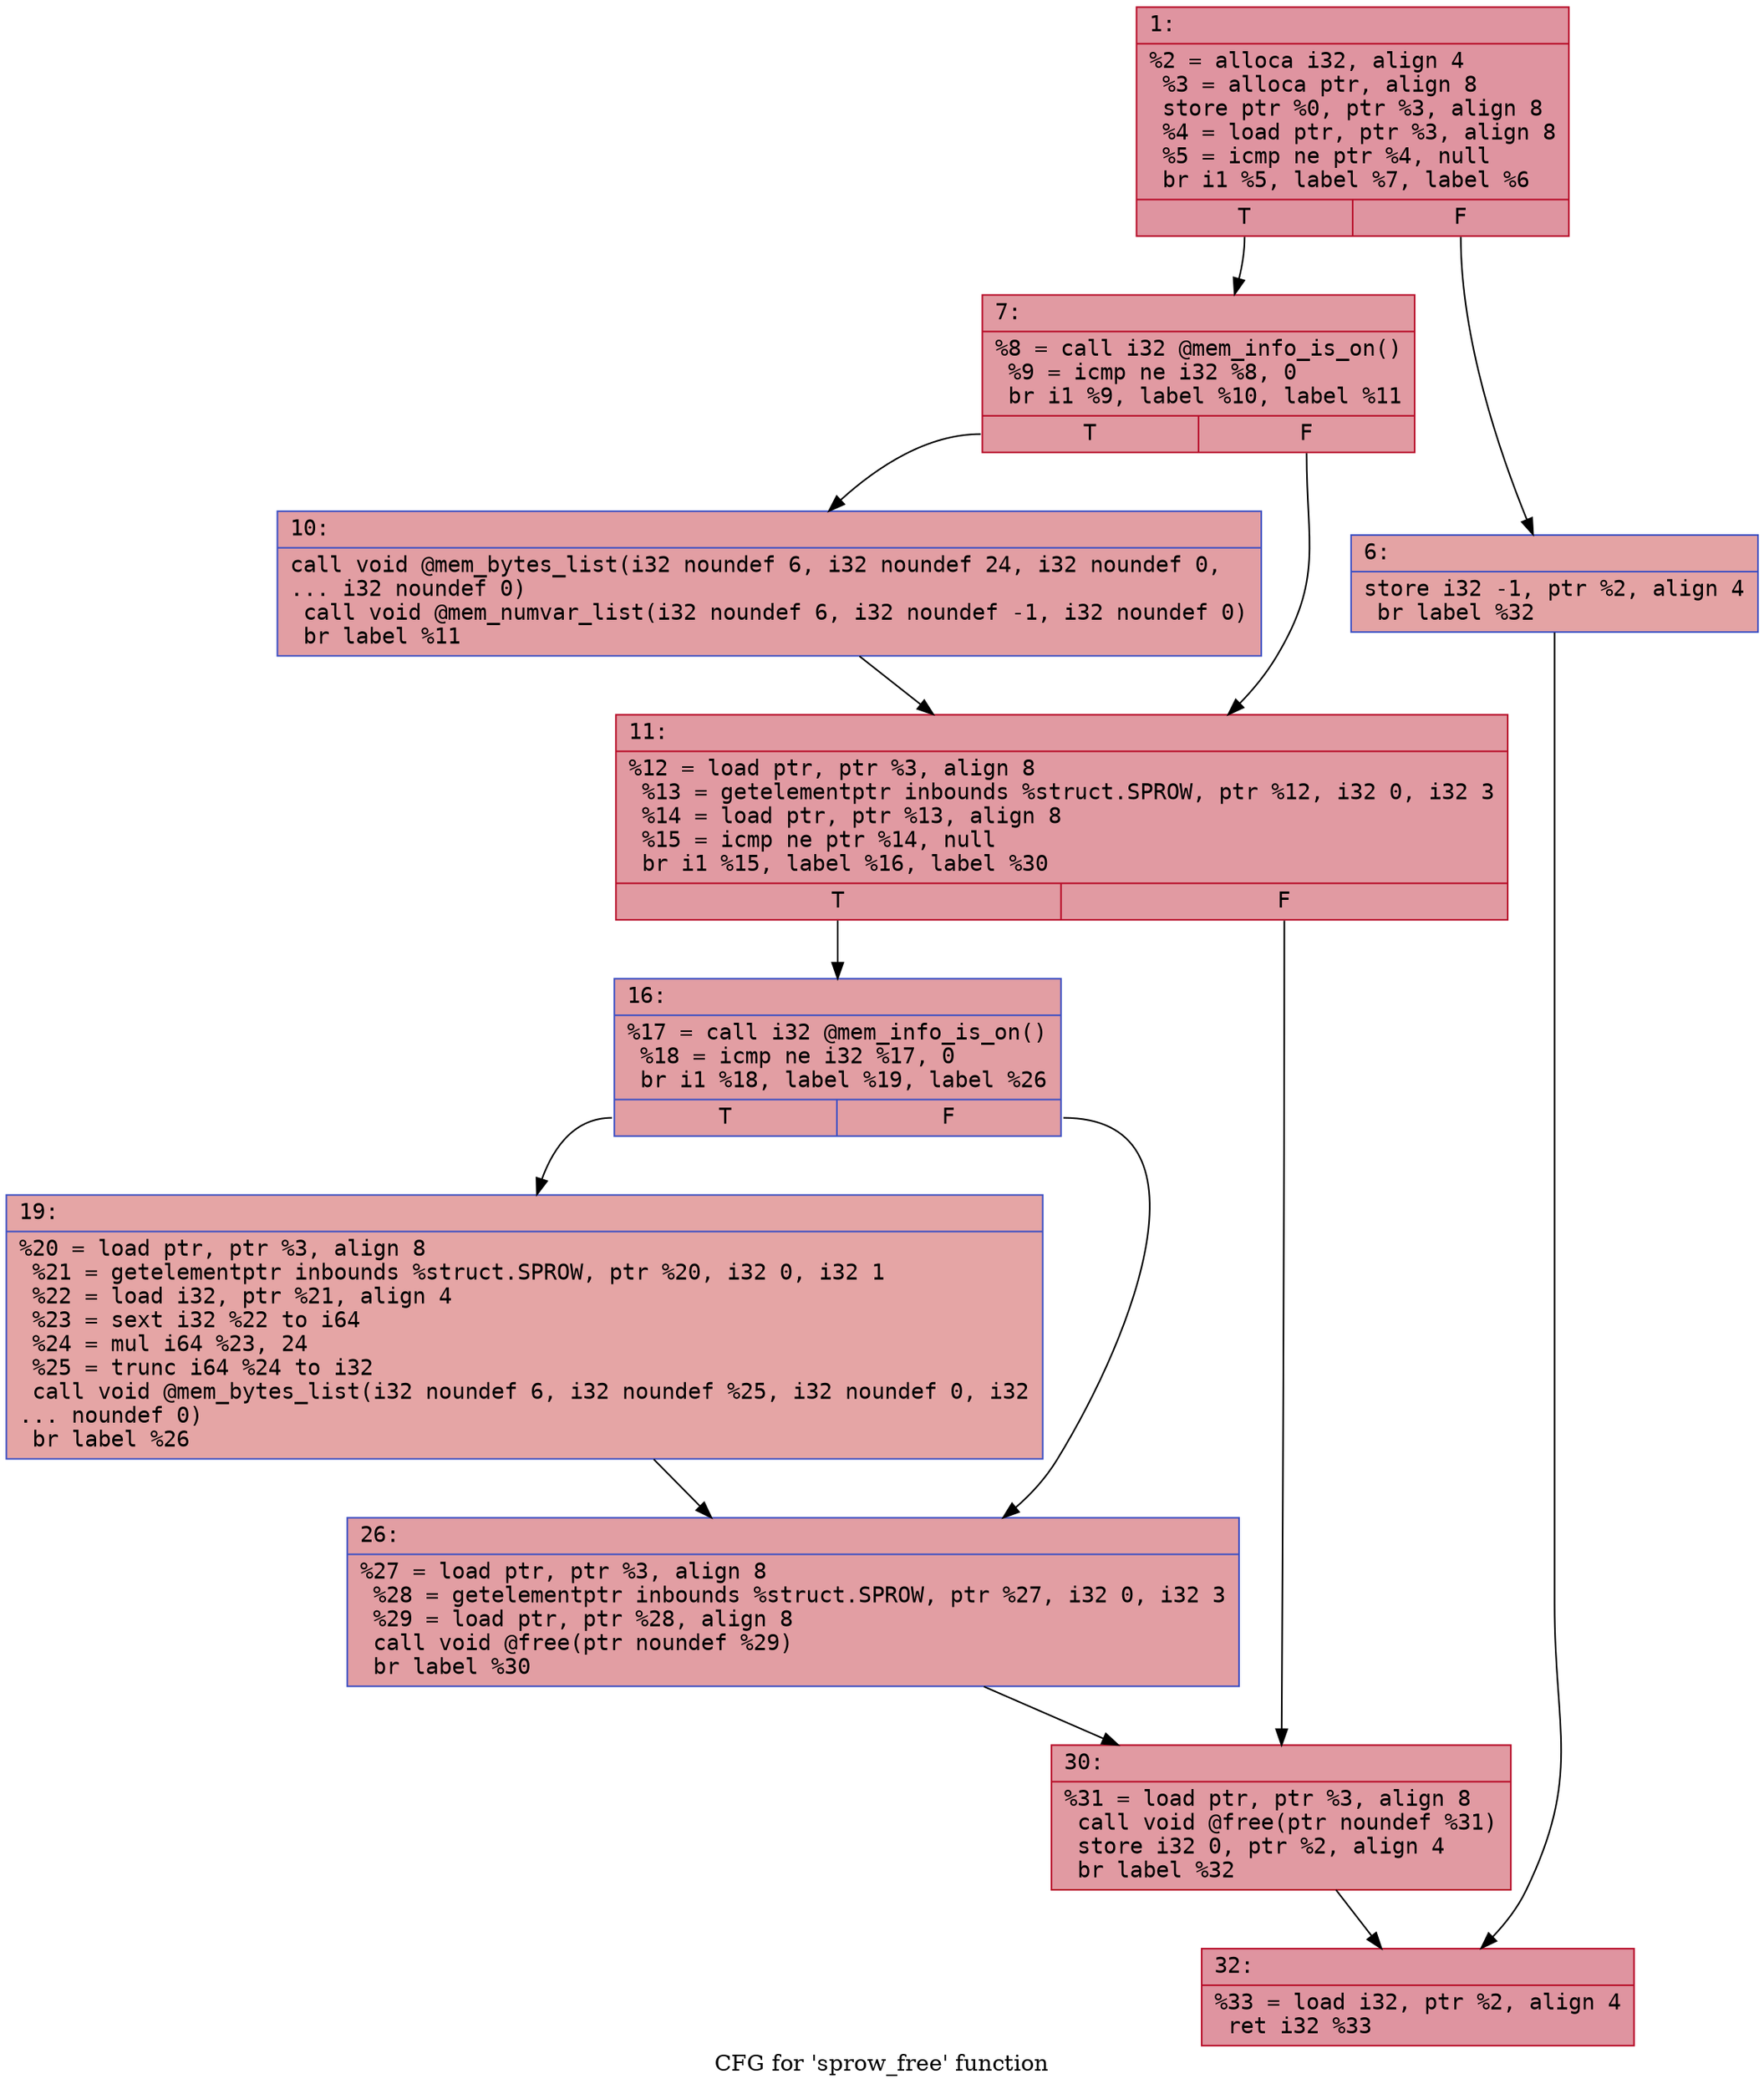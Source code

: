 digraph "CFG for 'sprow_free' function" {
	label="CFG for 'sprow_free' function";

	Node0x60000254c190 [shape=record,color="#b70d28ff", style=filled, fillcolor="#b70d2870" fontname="Courier",label="{1:\l|  %2 = alloca i32, align 4\l  %3 = alloca ptr, align 8\l  store ptr %0, ptr %3, align 8\l  %4 = load ptr, ptr %3, align 8\l  %5 = icmp ne ptr %4, null\l  br i1 %5, label %7, label %6\l|{<s0>T|<s1>F}}"];
	Node0x60000254c190:s0 -> Node0x60000254c230[tooltip="1 -> 7\nProbability 62.50%" ];
	Node0x60000254c190:s1 -> Node0x60000254c1e0[tooltip="1 -> 6\nProbability 37.50%" ];
	Node0x60000254c1e0 [shape=record,color="#3d50c3ff", style=filled, fillcolor="#c32e3170" fontname="Courier",label="{6:\l|  store i32 -1, ptr %2, align 4\l  br label %32\l}"];
	Node0x60000254c1e0 -> Node0x60000254c460[tooltip="6 -> 32\nProbability 100.00%" ];
	Node0x60000254c230 [shape=record,color="#b70d28ff", style=filled, fillcolor="#bb1b2c70" fontname="Courier",label="{7:\l|  %8 = call i32 @mem_info_is_on()\l  %9 = icmp ne i32 %8, 0\l  br i1 %9, label %10, label %11\l|{<s0>T|<s1>F}}"];
	Node0x60000254c230:s0 -> Node0x60000254c280[tooltip="7 -> 10\nProbability 62.50%" ];
	Node0x60000254c230:s1 -> Node0x60000254c2d0[tooltip="7 -> 11\nProbability 37.50%" ];
	Node0x60000254c280 [shape=record,color="#3d50c3ff", style=filled, fillcolor="#be242e70" fontname="Courier",label="{10:\l|  call void @mem_bytes_list(i32 noundef 6, i32 noundef 24, i32 noundef 0,\l... i32 noundef 0)\l  call void @mem_numvar_list(i32 noundef 6, i32 noundef -1, i32 noundef 0)\l  br label %11\l}"];
	Node0x60000254c280 -> Node0x60000254c2d0[tooltip="10 -> 11\nProbability 100.00%" ];
	Node0x60000254c2d0 [shape=record,color="#b70d28ff", style=filled, fillcolor="#bb1b2c70" fontname="Courier",label="{11:\l|  %12 = load ptr, ptr %3, align 8\l  %13 = getelementptr inbounds %struct.SPROW, ptr %12, i32 0, i32 3\l  %14 = load ptr, ptr %13, align 8\l  %15 = icmp ne ptr %14, null\l  br i1 %15, label %16, label %30\l|{<s0>T|<s1>F}}"];
	Node0x60000254c2d0:s0 -> Node0x60000254c320[tooltip="11 -> 16\nProbability 62.50%" ];
	Node0x60000254c2d0:s1 -> Node0x60000254c410[tooltip="11 -> 30\nProbability 37.50%" ];
	Node0x60000254c320 [shape=record,color="#3d50c3ff", style=filled, fillcolor="#be242e70" fontname="Courier",label="{16:\l|  %17 = call i32 @mem_info_is_on()\l  %18 = icmp ne i32 %17, 0\l  br i1 %18, label %19, label %26\l|{<s0>T|<s1>F}}"];
	Node0x60000254c320:s0 -> Node0x60000254c370[tooltip="16 -> 19\nProbability 62.50%" ];
	Node0x60000254c320:s1 -> Node0x60000254c3c0[tooltip="16 -> 26\nProbability 37.50%" ];
	Node0x60000254c370 [shape=record,color="#3d50c3ff", style=filled, fillcolor="#c5333470" fontname="Courier",label="{19:\l|  %20 = load ptr, ptr %3, align 8\l  %21 = getelementptr inbounds %struct.SPROW, ptr %20, i32 0, i32 1\l  %22 = load i32, ptr %21, align 4\l  %23 = sext i32 %22 to i64\l  %24 = mul i64 %23, 24\l  %25 = trunc i64 %24 to i32\l  call void @mem_bytes_list(i32 noundef 6, i32 noundef %25, i32 noundef 0, i32\l... noundef 0)\l  br label %26\l}"];
	Node0x60000254c370 -> Node0x60000254c3c0[tooltip="19 -> 26\nProbability 100.00%" ];
	Node0x60000254c3c0 [shape=record,color="#3d50c3ff", style=filled, fillcolor="#be242e70" fontname="Courier",label="{26:\l|  %27 = load ptr, ptr %3, align 8\l  %28 = getelementptr inbounds %struct.SPROW, ptr %27, i32 0, i32 3\l  %29 = load ptr, ptr %28, align 8\l  call void @free(ptr noundef %29)\l  br label %30\l}"];
	Node0x60000254c3c0 -> Node0x60000254c410[tooltip="26 -> 30\nProbability 100.00%" ];
	Node0x60000254c410 [shape=record,color="#b70d28ff", style=filled, fillcolor="#bb1b2c70" fontname="Courier",label="{30:\l|  %31 = load ptr, ptr %3, align 8\l  call void @free(ptr noundef %31)\l  store i32 0, ptr %2, align 4\l  br label %32\l}"];
	Node0x60000254c410 -> Node0x60000254c460[tooltip="30 -> 32\nProbability 100.00%" ];
	Node0x60000254c460 [shape=record,color="#b70d28ff", style=filled, fillcolor="#b70d2870" fontname="Courier",label="{32:\l|  %33 = load i32, ptr %2, align 4\l  ret i32 %33\l}"];
}
